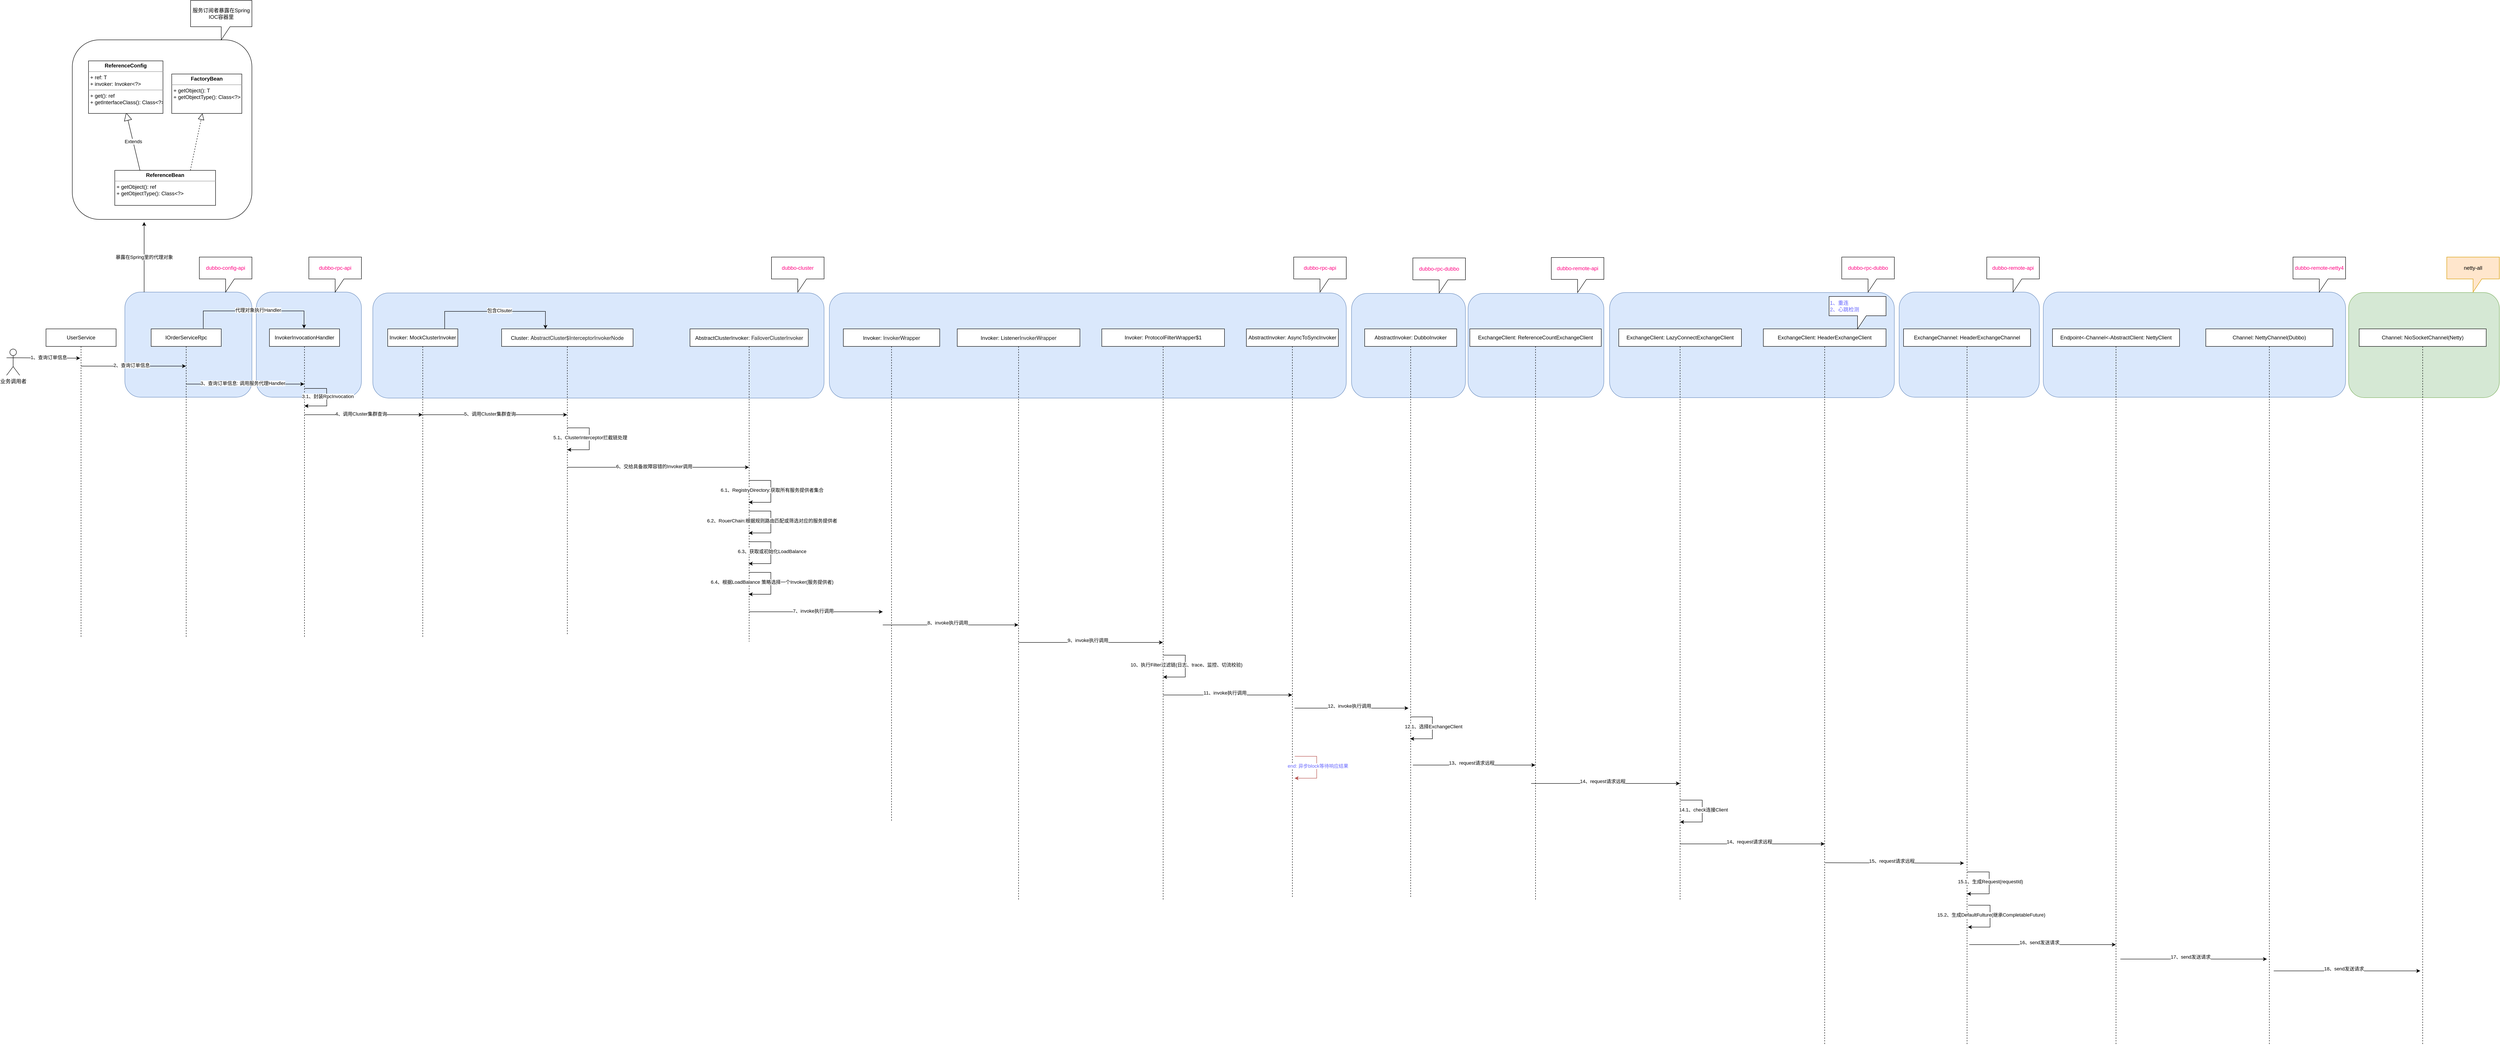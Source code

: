 <mxfile version="20.5.1" type="github">
  <diagram id="alsIJH0dxH7VT6bkP_m1" name="第 1 页">
    <mxGraphModel dx="2178" dy="2092" grid="1" gridSize="10" guides="1" tooltips="1" connect="1" arrows="1" fold="1" page="1" pageScale="1" pageWidth="827" pageHeight="1169" math="0" shadow="0">
      <root>
        <mxCell id="0" />
        <mxCell id="1" parent="0" />
        <mxCell id="d6OOqYtk-KvrDqmo5MSg-147" value="" style="rounded=1;whiteSpace=wrap;html=1;fillColor=#d5e8d4;strokeColor=#82b366;" vertex="1" parent="1">
          <mxGeometry x="5256" y="431" width="344" height="240" as="geometry" />
        </mxCell>
        <mxCell id="d6OOqYtk-KvrDqmo5MSg-145" value="" style="rounded=1;whiteSpace=wrap;html=1;fillColor=#dae8fc;strokeColor=#6c8ebf;" vertex="1" parent="1">
          <mxGeometry x="4559" y="430" width="690" height="240" as="geometry" />
        </mxCell>
        <mxCell id="d6OOqYtk-KvrDqmo5MSg-142" value="" style="rounded=1;whiteSpace=wrap;html=1;fillColor=#dae8fc;strokeColor=#6c8ebf;" vertex="1" parent="1">
          <mxGeometry x="4230" y="430" width="320" height="240" as="geometry" />
        </mxCell>
        <mxCell id="d6OOqYtk-KvrDqmo5MSg-141" value="" style="rounded=1;whiteSpace=wrap;html=1;fillColor=#dae8fc;strokeColor=#6c8ebf;" vertex="1" parent="1">
          <mxGeometry x="3569" y="431" width="650" height="240" as="geometry" />
        </mxCell>
        <mxCell id="d6OOqYtk-KvrDqmo5MSg-139" value="" style="rounded=1;whiteSpace=wrap;html=1;fillColor=#dae8fc;strokeColor=#6c8ebf;" vertex="1" parent="1">
          <mxGeometry x="3246" y="433" width="310" height="237" as="geometry" />
        </mxCell>
        <mxCell id="d6OOqYtk-KvrDqmo5MSg-81" value="ExchangeClient: ReferenceCountExchangeClient" style="shape=umlLifeline;perimeter=lifelinePerimeter;whiteSpace=wrap;html=1;container=1;collapsible=0;recursiveResize=0;outlineConnect=0;" vertex="1" parent="1">
          <mxGeometry x="3250" y="514" width="300" height="1304" as="geometry" />
        </mxCell>
        <mxCell id="d6OOqYtk-KvrDqmo5MSg-84" value="" style="endArrow=classic;html=1;rounded=0;" edge="1" parent="d6OOqYtk-KvrDqmo5MSg-81" target="d6OOqYtk-KvrDqmo5MSg-81">
          <mxGeometry width="50" height="50" relative="1" as="geometry">
            <mxPoint x="-130" y="996" as="sourcePoint" />
            <mxPoint x="130" y="996" as="targetPoint" />
          </mxGeometry>
        </mxCell>
        <mxCell id="d6OOqYtk-KvrDqmo5MSg-85" value="13、request请求远程" style="edgeLabel;html=1;align=center;verticalAlign=middle;resizable=0;points=[];" vertex="1" connectable="0" parent="d6OOqYtk-KvrDqmo5MSg-84">
          <mxGeometry x="-0.044" y="2" relative="1" as="geometry">
            <mxPoint y="-3" as="offset" />
          </mxGeometry>
        </mxCell>
        <mxCell id="d6OOqYtk-KvrDqmo5MSg-91" value="" style="endArrow=classic;html=1;rounded=0;" edge="1" parent="d6OOqYtk-KvrDqmo5MSg-81" target="d6OOqYtk-KvrDqmo5MSg-88">
          <mxGeometry width="50" height="50" relative="1" as="geometry">
            <mxPoint x="140" y="1038" as="sourcePoint" />
            <mxPoint x="409.5" y="1038" as="targetPoint" />
          </mxGeometry>
        </mxCell>
        <mxCell id="d6OOqYtk-KvrDqmo5MSg-92" value="14、request请求远程" style="edgeLabel;html=1;align=center;verticalAlign=middle;resizable=0;points=[];" vertex="1" connectable="0" parent="d6OOqYtk-KvrDqmo5MSg-91">
          <mxGeometry x="-0.044" y="2" relative="1" as="geometry">
            <mxPoint y="-3" as="offset" />
          </mxGeometry>
        </mxCell>
        <mxCell id="d6OOqYtk-KvrDqmo5MSg-136" value="" style="rounded=1;whiteSpace=wrap;html=1;fillColor=#dae8fc;strokeColor=#6c8ebf;" vertex="1" parent="1">
          <mxGeometry x="2980" y="433" width="260" height="238" as="geometry" />
        </mxCell>
        <mxCell id="d6OOqYtk-KvrDqmo5MSg-134" value="" style="rounded=1;whiteSpace=wrap;html=1;fillColor=#dae8fc;strokeColor=#6c8ebf;" vertex="1" parent="1">
          <mxGeometry x="1788" y="432" width="1180" height="240" as="geometry" />
        </mxCell>
        <mxCell id="d6OOqYtk-KvrDqmo5MSg-126" value="" style="rounded=1;whiteSpace=wrap;html=1;fillColor=#dae8fc;strokeColor=#6c8ebf;" vertex="1" parent="1">
          <mxGeometry x="746" y="432" width="1030" height="240" as="geometry" />
        </mxCell>
        <mxCell id="d6OOqYtk-KvrDqmo5MSg-125" value="" style="rounded=1;whiteSpace=wrap;html=1;fillColor=#dae8fc;strokeColor=#6c8ebf;" vertex="1" parent="1">
          <mxGeometry x="480" y="430" width="240" height="240" as="geometry" />
        </mxCell>
        <mxCell id="d6OOqYtk-KvrDqmo5MSg-121" value="" style="rounded=1;whiteSpace=wrap;html=1;fillColor=#dae8fc;strokeColor=#6c8ebf;" vertex="1" parent="1">
          <mxGeometry x="180" y="430" width="290" height="240" as="geometry" />
        </mxCell>
        <mxCell id="d6OOqYtk-KvrDqmo5MSg-16" value="" style="rounded=1;whiteSpace=wrap;html=1;" vertex="1" parent="1">
          <mxGeometry x="60" y="-146" width="410" height="410" as="geometry" />
        </mxCell>
        <mxCell id="d6OOqYtk-KvrDqmo5MSg-7" value="" style="endArrow=block;dashed=1;endFill=0;endSize=12;html=1;rounded=0;exitX=0.75;exitY=0;exitDx=0;exitDy=0;" edge="1" parent="1" source="d6OOqYtk-KvrDqmo5MSg-11">
          <mxGeometry width="160" relative="1" as="geometry">
            <mxPoint x="307" y="122" as="sourcePoint" />
            <mxPoint x="357" y="22" as="targetPoint" />
          </mxGeometry>
        </mxCell>
        <mxCell id="d6OOqYtk-KvrDqmo5MSg-10" value="Extends" style="endArrow=block;endSize=16;endFill=0;html=1;rounded=0;entryX=0.633;entryY=0.975;entryDx=0;entryDy=0;entryPerimeter=0;exitX=0.25;exitY=0;exitDx=0;exitDy=0;" edge="1" parent="1" source="d6OOqYtk-KvrDqmo5MSg-11">
          <mxGeometry width="160" relative="1" as="geometry">
            <mxPoint x="257" y="126" as="sourcePoint" />
            <mxPoint x="182.96" y="20" as="targetPoint" />
          </mxGeometry>
        </mxCell>
        <mxCell id="d6OOqYtk-KvrDqmo5MSg-11" value="&lt;p style=&quot;margin:0px;margin-top:4px;text-align:center;&quot;&gt;&lt;b&gt;ReferenceBean&lt;/b&gt;&lt;/p&gt;&lt;hr size=&quot;1&quot;&gt;&lt;p style=&quot;margin:0px;margin-left:4px;&quot;&gt;+ getObject(): ref&lt;br&gt;+ getObjectType(): Class&amp;lt;?&amp;gt;&lt;/p&gt;" style="verticalAlign=top;align=left;overflow=fill;fontSize=12;fontFamily=Helvetica;html=1;" vertex="1" parent="1">
          <mxGeometry x="157" y="152" width="230" height="80" as="geometry" />
        </mxCell>
        <mxCell id="d6OOqYtk-KvrDqmo5MSg-12" value="&lt;p style=&quot;margin:0px;margin-top:4px;text-align:center;&quot;&gt;&lt;b&gt;FactoryBean&lt;/b&gt;&lt;/p&gt;&lt;hr size=&quot;1&quot;&gt;&lt;p style=&quot;margin:0px;margin-left:4px;&quot;&gt;+ getObject(): T&lt;/p&gt;&lt;p style=&quot;margin:0px;margin-left:4px;&quot;&gt;+ getObjectType(): Class&amp;lt;?&amp;gt;&lt;/p&gt;" style="verticalAlign=top;align=left;overflow=fill;fontSize=12;fontFamily=Helvetica;html=1;" vertex="1" parent="1">
          <mxGeometry x="287" y="-68" width="160" height="90" as="geometry" />
        </mxCell>
        <mxCell id="d6OOqYtk-KvrDqmo5MSg-13" value="&lt;p style=&quot;margin:0px;margin-top:4px;text-align:center;&quot;&gt;&lt;b&gt;ReferenceConfig&lt;/b&gt;&lt;/p&gt;&lt;hr size=&quot;1&quot;&gt;&lt;p style=&quot;margin:0px;margin-left:4px;&quot;&gt;+ ref: T&lt;br&gt;+ invoker: Invoker&amp;lt;?&amp;gt;&lt;/p&gt;&lt;hr size=&quot;1&quot;&gt;&lt;p style=&quot;margin:0px;margin-left:4px;&quot;&gt;+ get(): ref&lt;br&gt;+ getInterfaceClass(): Class&amp;lt;?&amp;gt;&lt;br&gt;&lt;br&gt;&lt;br&gt;&lt;/p&gt;" style="verticalAlign=top;align=left;overflow=fill;fontSize=12;fontFamily=Helvetica;html=1;" vertex="1" parent="1">
          <mxGeometry x="97" y="-98" width="170" height="120" as="geometry" />
        </mxCell>
        <mxCell id="d6OOqYtk-KvrDqmo5MSg-17" value="服务订阅者暴露在Spring IOC容器里" style="shape=callout;whiteSpace=wrap;html=1;perimeter=calloutPerimeter;" vertex="1" parent="1">
          <mxGeometry x="330" y="-236" width="140" height="90" as="geometry" />
        </mxCell>
        <mxCell id="d6OOqYtk-KvrDqmo5MSg-18" value="业务调用者" style="shape=umlActor;verticalLabelPosition=bottom;verticalAlign=top;html=1;" vertex="1" parent="1">
          <mxGeometry x="-90" y="560" width="30" height="60" as="geometry" />
        </mxCell>
        <mxCell id="d6OOqYtk-KvrDqmo5MSg-20" value="" style="endArrow=classic;html=1;rounded=0;exitX=1;exitY=0.333;exitDx=0;exitDy=0;exitPerimeter=0;entryX=-0.01;entryY=0.218;entryDx=0;entryDy=0;entryPerimeter=0;" edge="1" parent="1">
          <mxGeometry width="50" height="50" relative="1" as="geometry">
            <mxPoint x="-60" y="580" as="sourcePoint" />
            <mxPoint x="78" y="580.92" as="targetPoint" />
          </mxGeometry>
        </mxCell>
        <mxCell id="d6OOqYtk-KvrDqmo5MSg-25" value="1、查询订单信息" style="edgeLabel;html=1;align=center;verticalAlign=middle;resizable=0;points=[];" vertex="1" connectable="0" parent="d6OOqYtk-KvrDqmo5MSg-20">
          <mxGeometry x="-0.044" y="2" relative="1" as="geometry">
            <mxPoint as="offset" />
          </mxGeometry>
        </mxCell>
        <mxCell id="d6OOqYtk-KvrDqmo5MSg-21" value="暴露在Spring里的代理对象" style="endArrow=classic;html=1;rounded=0;" edge="1" parent="1">
          <mxGeometry width="50" height="50" relative="1" as="geometry">
            <mxPoint x="224" y="430" as="sourcePoint" />
            <mxPoint x="224" y="270" as="targetPoint" />
          </mxGeometry>
        </mxCell>
        <mxCell id="d6OOqYtk-KvrDqmo5MSg-24" value="UserService" style="shape=umlLifeline;perimeter=lifelinePerimeter;whiteSpace=wrap;html=1;container=1;collapsible=0;recursiveResize=0;outlineConnect=0;" vertex="1" parent="1">
          <mxGeometry y="514" width="160" height="706" as="geometry" />
        </mxCell>
        <mxCell id="d6OOqYtk-KvrDqmo5MSg-26" value="IOrderServiceRpc" style="shape=umlLifeline;perimeter=lifelinePerimeter;whiteSpace=wrap;html=1;container=1;collapsible=0;recursiveResize=0;outlineConnect=0;" vertex="1" parent="1">
          <mxGeometry x="240" y="514" width="160" height="706" as="geometry" />
        </mxCell>
        <mxCell id="d6OOqYtk-KvrDqmo5MSg-28" value="InvokerInvocationHandler" style="shape=umlLifeline;perimeter=lifelinePerimeter;whiteSpace=wrap;html=1;container=1;collapsible=0;recursiveResize=0;outlineConnect=0;" vertex="1" parent="1">
          <mxGeometry x="510" y="514" width="160" height="706" as="geometry" />
        </mxCell>
        <mxCell id="d6OOqYtk-KvrDqmo5MSg-79" value="" style="endArrow=classic;html=1;rounded=0;exitX=1;exitY=0.333;exitDx=0;exitDy=0;exitPerimeter=0;" edge="1" parent="d6OOqYtk-KvrDqmo5MSg-28" target="d6OOqYtk-KvrDqmo5MSg-28">
          <mxGeometry width="50" height="50" relative="1" as="geometry">
            <mxPoint x="80.5" y="136" as="sourcePoint" />
            <mxPoint x="80" y="186" as="targetPoint" />
            <Array as="points">
              <mxPoint x="130.5" y="136" />
              <mxPoint x="131" y="176" />
            </Array>
          </mxGeometry>
        </mxCell>
        <mxCell id="d6OOqYtk-KvrDqmo5MSg-80" value="3.1、封装RpcInvocation" style="edgeLabel;html=1;align=center;verticalAlign=middle;resizable=0;points=[];" vertex="1" connectable="0" parent="d6OOqYtk-KvrDqmo5MSg-79">
          <mxGeometry x="-0.044" y="2" relative="1" as="geometry">
            <mxPoint as="offset" />
          </mxGeometry>
        </mxCell>
        <mxCell id="d6OOqYtk-KvrDqmo5MSg-29" value="Invoker: MockClusterInvoker" style="shape=umlLifeline;perimeter=lifelinePerimeter;whiteSpace=wrap;html=1;container=1;collapsible=0;recursiveResize=0;outlineConnect=0;" vertex="1" parent="1">
          <mxGeometry x="780" y="514" width="160" height="706" as="geometry" />
        </mxCell>
        <mxCell id="d6OOqYtk-KvrDqmo5MSg-38" value="" style="endArrow=classic;html=1;rounded=0;exitX=1;exitY=0.333;exitDx=0;exitDy=0;exitPerimeter=0;" edge="1" parent="d6OOqYtk-KvrDqmo5MSg-29">
          <mxGeometry width="50" height="50" relative="1" as="geometry">
            <mxPoint x="-190" y="196" as="sourcePoint" />
            <mxPoint x="79.5" y="196" as="targetPoint" />
          </mxGeometry>
        </mxCell>
        <mxCell id="d6OOqYtk-KvrDqmo5MSg-39" value="4、调用Cluster集群查询" style="edgeLabel;html=1;align=center;verticalAlign=middle;resizable=0;points=[];" vertex="1" connectable="0" parent="d6OOqYtk-KvrDqmo5MSg-38">
          <mxGeometry x="-0.044" y="2" relative="1" as="geometry">
            <mxPoint as="offset" />
          </mxGeometry>
        </mxCell>
        <mxCell id="d6OOqYtk-KvrDqmo5MSg-31" value="" style="endArrow=classic;html=1;rounded=0;" edge="1" parent="1">
          <mxGeometry width="50" height="50" relative="1" as="geometry">
            <mxPoint x="359" y="513" as="sourcePoint" />
            <mxPoint x="589" y="513" as="targetPoint" />
            <Array as="points">
              <mxPoint x="359" y="473" />
              <mxPoint x="589" y="473" />
            </Array>
          </mxGeometry>
        </mxCell>
        <mxCell id="d6OOqYtk-KvrDqmo5MSg-32" value="代理对象执行Handler" style="edgeLabel;html=1;align=center;verticalAlign=middle;resizable=0;points=[];" vertex="1" connectable="0" parent="d6OOqYtk-KvrDqmo5MSg-31">
          <mxGeometry x="0.065" y="2" relative="1" as="geometry">
            <mxPoint as="offset" />
          </mxGeometry>
        </mxCell>
        <mxCell id="d6OOqYtk-KvrDqmo5MSg-34" value="" style="endArrow=classic;html=1;rounded=0;exitX=1;exitY=0.333;exitDx=0;exitDy=0;exitPerimeter=0;" edge="1" parent="1">
          <mxGeometry width="50" height="50" relative="1" as="geometry">
            <mxPoint x="80" y="599" as="sourcePoint" />
            <mxPoint x="319.5" y="599" as="targetPoint" />
          </mxGeometry>
        </mxCell>
        <mxCell id="d6OOqYtk-KvrDqmo5MSg-35" value="2、查询订单信息" style="edgeLabel;html=1;align=center;verticalAlign=middle;resizable=0;points=[];" vertex="1" connectable="0" parent="d6OOqYtk-KvrDqmo5MSg-34">
          <mxGeometry x="-0.044" y="2" relative="1" as="geometry">
            <mxPoint as="offset" />
          </mxGeometry>
        </mxCell>
        <mxCell id="d6OOqYtk-KvrDqmo5MSg-36" value="" style="endArrow=classic;html=1;rounded=0;exitX=1;exitY=0.333;exitDx=0;exitDy=0;exitPerimeter=0;" edge="1" parent="1">
          <mxGeometry width="50" height="50" relative="1" as="geometry">
            <mxPoint x="320" y="640" as="sourcePoint" />
            <mxPoint x="589.5" y="640" as="targetPoint" />
          </mxGeometry>
        </mxCell>
        <mxCell id="d6OOqYtk-KvrDqmo5MSg-37" value="3、查询订单信息: 调用服务代理Handler" style="edgeLabel;html=1;align=center;verticalAlign=middle;resizable=0;points=[];" vertex="1" connectable="0" parent="d6OOqYtk-KvrDqmo5MSg-36">
          <mxGeometry x="-0.044" y="2" relative="1" as="geometry">
            <mxPoint as="offset" />
          </mxGeometry>
        </mxCell>
        <mxCell id="d6OOqYtk-KvrDqmo5MSg-40" value="Cluster:&amp;nbsp;&lt;span style=&quot;font-family: &amp;quot;Helvetica Neue&amp;quot;, Helvetica, sans-serif; font-size: 1em; background-color: rgb(248, 248, 248); color: rgba(0, 0, 0, 0.85); text-align: start;&quot;&gt;AbstractCluster$InterceptorInvokerNode&lt;/span&gt;" style="shape=umlLifeline;perimeter=lifelinePerimeter;whiteSpace=wrap;html=1;container=1;collapsible=0;recursiveResize=0;outlineConnect=0;" vertex="1" parent="1">
          <mxGeometry x="1040" y="514" width="300" height="700" as="geometry" />
        </mxCell>
        <mxCell id="d6OOqYtk-KvrDqmo5MSg-41" value="" style="endArrow=classic;html=1;rounded=0;exitX=1;exitY=0.333;exitDx=0;exitDy=0;exitPerimeter=0;" edge="1" parent="d6OOqYtk-KvrDqmo5MSg-40" target="d6OOqYtk-KvrDqmo5MSg-40">
          <mxGeometry width="50" height="50" relative="1" as="geometry">
            <mxPoint x="-190" y="196" as="sourcePoint" />
            <mxPoint x="79.5" y="196" as="targetPoint" />
          </mxGeometry>
        </mxCell>
        <mxCell id="d6OOqYtk-KvrDqmo5MSg-42" value="5、调用Cluster集群查询" style="edgeLabel;html=1;align=center;verticalAlign=middle;resizable=0;points=[];" vertex="1" connectable="0" parent="d6OOqYtk-KvrDqmo5MSg-41">
          <mxGeometry x="-0.044" y="2" relative="1" as="geometry">
            <mxPoint as="offset" />
          </mxGeometry>
        </mxCell>
        <mxCell id="d6OOqYtk-KvrDqmo5MSg-43" value="" style="endArrow=classic;html=1;rounded=0;exitX=1;exitY=0.333;exitDx=0;exitDy=0;exitPerimeter=0;" edge="1" parent="1" target="d6OOqYtk-KvrDqmo5MSg-40">
          <mxGeometry width="50" height="50" relative="1" as="geometry">
            <mxPoint x="1190" y="740" as="sourcePoint" />
            <mxPoint x="1360" y="880" as="targetPoint" />
            <Array as="points">
              <mxPoint x="1240" y="740" />
              <mxPoint x="1240" y="790" />
            </Array>
          </mxGeometry>
        </mxCell>
        <mxCell id="d6OOqYtk-KvrDqmo5MSg-44" value="5.1、ClusterInterceptor拦截链处理" style="edgeLabel;html=1;align=center;verticalAlign=middle;resizable=0;points=[];" vertex="1" connectable="0" parent="d6OOqYtk-KvrDqmo5MSg-43">
          <mxGeometry x="-0.044" y="2" relative="1" as="geometry">
            <mxPoint as="offset" />
          </mxGeometry>
        </mxCell>
        <mxCell id="d6OOqYtk-KvrDqmo5MSg-45" value="" style="endArrow=classic;html=1;rounded=0;" edge="1" parent="1">
          <mxGeometry width="50" height="50" relative="1" as="geometry">
            <mxPoint x="910" y="514" as="sourcePoint" />
            <mxPoint x="1140" y="514" as="targetPoint" />
            <Array as="points">
              <mxPoint x="910" y="474" />
              <mxPoint x="1140" y="474" />
            </Array>
          </mxGeometry>
        </mxCell>
        <mxCell id="d6OOqYtk-KvrDqmo5MSg-46" value="包含Clsuter" style="edgeLabel;html=1;align=center;verticalAlign=middle;resizable=0;points=[];" vertex="1" connectable="0" parent="d6OOqYtk-KvrDqmo5MSg-45">
          <mxGeometry x="0.065" y="2" relative="1" as="geometry">
            <mxPoint as="offset" />
          </mxGeometry>
        </mxCell>
        <mxCell id="d6OOqYtk-KvrDqmo5MSg-47" value="AbstractClusterInvoker:&amp;nbsp;&lt;span style=&quot;font-family: &amp;quot;Helvetica Neue&amp;quot;, Helvetica, sans-serif; font-size: 1em; background-color: rgb(248, 248, 248); color: rgba(0, 0, 0, 0.85); text-align: start;&quot;&gt;FailoverClusterInvoker&lt;/span&gt;" style="shape=umlLifeline;perimeter=lifelinePerimeter;whiteSpace=wrap;html=1;container=1;collapsible=0;recursiveResize=0;outlineConnect=0;" vertex="1" parent="1">
          <mxGeometry x="1470" y="514" width="270" height="714" as="geometry" />
        </mxCell>
        <mxCell id="d6OOqYtk-KvrDqmo5MSg-51" value="" style="endArrow=classic;html=1;rounded=0;exitX=1;exitY=0.333;exitDx=0;exitDy=0;exitPerimeter=0;" edge="1" parent="d6OOqYtk-KvrDqmo5MSg-47">
          <mxGeometry width="50" height="50" relative="1" as="geometry">
            <mxPoint x="134.5" y="346" as="sourcePoint" />
            <mxPoint x="134" y="396" as="targetPoint" />
            <Array as="points">
              <mxPoint x="184.5" y="346" />
              <mxPoint x="184.5" y="396" />
            </Array>
          </mxGeometry>
        </mxCell>
        <mxCell id="d6OOqYtk-KvrDqmo5MSg-52" value="6.1、RegistryDirectory:获取所有服务提供者集合" style="edgeLabel;html=1;align=center;verticalAlign=middle;resizable=0;points=[];" vertex="1" connectable="0" parent="d6OOqYtk-KvrDqmo5MSg-51">
          <mxGeometry x="-0.044" y="2" relative="1" as="geometry">
            <mxPoint as="offset" />
          </mxGeometry>
        </mxCell>
        <mxCell id="d6OOqYtk-KvrDqmo5MSg-53" value="" style="endArrow=classic;html=1;rounded=0;exitX=1;exitY=0.333;exitDx=0;exitDy=0;exitPerimeter=0;" edge="1" parent="d6OOqYtk-KvrDqmo5MSg-47">
          <mxGeometry width="50" height="50" relative="1" as="geometry">
            <mxPoint x="134.5" y="416" as="sourcePoint" />
            <mxPoint x="134" y="466" as="targetPoint" />
            <Array as="points">
              <mxPoint x="184.5" y="416" />
              <mxPoint x="184.5" y="466" />
            </Array>
          </mxGeometry>
        </mxCell>
        <mxCell id="d6OOqYtk-KvrDqmo5MSg-54" value="6.2、RouerChain:根据规则路由匹配或筛选对应的服务提供者" style="edgeLabel;html=1;align=center;verticalAlign=middle;resizable=0;points=[];" vertex="1" connectable="0" parent="d6OOqYtk-KvrDqmo5MSg-53">
          <mxGeometry x="-0.044" y="2" relative="1" as="geometry">
            <mxPoint as="offset" />
          </mxGeometry>
        </mxCell>
        <mxCell id="d6OOqYtk-KvrDqmo5MSg-55" value="" style="endArrow=classic;html=1;rounded=0;exitX=1;exitY=0.333;exitDx=0;exitDy=0;exitPerimeter=0;" edge="1" parent="d6OOqYtk-KvrDqmo5MSg-47">
          <mxGeometry width="50" height="50" relative="1" as="geometry">
            <mxPoint x="134.5" y="486" as="sourcePoint" />
            <mxPoint x="134" y="536" as="targetPoint" />
            <Array as="points">
              <mxPoint x="184.5" y="486" />
              <mxPoint x="184.5" y="536" />
            </Array>
          </mxGeometry>
        </mxCell>
        <mxCell id="d6OOqYtk-KvrDqmo5MSg-56" value="6.3、获取或初始化LoadBalance" style="edgeLabel;html=1;align=center;verticalAlign=middle;resizable=0;points=[];" vertex="1" connectable="0" parent="d6OOqYtk-KvrDqmo5MSg-55">
          <mxGeometry x="-0.044" y="2" relative="1" as="geometry">
            <mxPoint as="offset" />
          </mxGeometry>
        </mxCell>
        <mxCell id="d6OOqYtk-KvrDqmo5MSg-57" value="" style="endArrow=classic;html=1;rounded=0;exitX=1;exitY=0.333;exitDx=0;exitDy=0;exitPerimeter=0;" edge="1" parent="d6OOqYtk-KvrDqmo5MSg-47">
          <mxGeometry width="50" height="50" relative="1" as="geometry">
            <mxPoint x="134.5" y="556" as="sourcePoint" />
            <mxPoint x="134" y="606" as="targetPoint" />
            <Array as="points">
              <mxPoint x="184.5" y="556" />
              <mxPoint x="184.5" y="606" />
            </Array>
          </mxGeometry>
        </mxCell>
        <mxCell id="d6OOqYtk-KvrDqmo5MSg-58" value="6.4、根据LoadBalance 策略选择一个Invoker(服务提供者)" style="edgeLabel;html=1;align=center;verticalAlign=middle;resizable=0;points=[];" vertex="1" connectable="0" parent="d6OOqYtk-KvrDqmo5MSg-57">
          <mxGeometry x="-0.044" y="2" relative="1" as="geometry">
            <mxPoint as="offset" />
          </mxGeometry>
        </mxCell>
        <mxCell id="d6OOqYtk-KvrDqmo5MSg-48" value="" style="endArrow=classic;html=1;rounded=0;exitX=1;exitY=0.333;exitDx=0;exitDy=0;exitPerimeter=0;" edge="1" parent="1" target="d6OOqYtk-KvrDqmo5MSg-47">
          <mxGeometry width="50" height="50" relative="1" as="geometry">
            <mxPoint x="1190" y="830" as="sourcePoint" />
            <mxPoint x="1459.5" y="830" as="targetPoint" />
          </mxGeometry>
        </mxCell>
        <mxCell id="d6OOqYtk-KvrDqmo5MSg-49" value="6、交给具备故障容错的Invoker调用" style="edgeLabel;html=1;align=center;verticalAlign=middle;resizable=0;points=[];" vertex="1" connectable="0" parent="d6OOqYtk-KvrDqmo5MSg-48">
          <mxGeometry x="-0.044" y="2" relative="1" as="geometry">
            <mxPoint as="offset" />
          </mxGeometry>
        </mxCell>
        <mxCell id="d6OOqYtk-KvrDqmo5MSg-64" value="Invoker: ProtocolFilterWrapper$1" style="shape=umlLifeline;perimeter=lifelinePerimeter;whiteSpace=wrap;html=1;container=1;collapsible=0;recursiveResize=0;outlineConnect=0;" vertex="1" parent="1">
          <mxGeometry x="2410" y="514" width="280" height="1306" as="geometry" />
        </mxCell>
        <mxCell id="d6OOqYtk-KvrDqmo5MSg-65" value="" style="endArrow=classic;html=1;rounded=0;" edge="1" parent="d6OOqYtk-KvrDqmo5MSg-64" source="d6OOqYtk-KvrDqmo5MSg-61">
          <mxGeometry width="50" height="50" relative="1" as="geometry">
            <mxPoint x="-170" y="716" as="sourcePoint" />
            <mxPoint x="139.5" y="716" as="targetPoint" />
          </mxGeometry>
        </mxCell>
        <mxCell id="d6OOqYtk-KvrDqmo5MSg-66" value="9、invoke执行调用" style="edgeLabel;html=1;align=center;verticalAlign=middle;resizable=0;points=[];" vertex="1" connectable="0" parent="d6OOqYtk-KvrDqmo5MSg-65">
          <mxGeometry x="-0.044" y="2" relative="1" as="geometry">
            <mxPoint y="-3" as="offset" />
          </mxGeometry>
        </mxCell>
        <mxCell id="d6OOqYtk-KvrDqmo5MSg-67" value="" style="endArrow=classic;html=1;rounded=0;exitX=1;exitY=0.333;exitDx=0;exitDy=0;exitPerimeter=0;" edge="1" parent="d6OOqYtk-KvrDqmo5MSg-64">
          <mxGeometry width="50" height="50" relative="1" as="geometry">
            <mxPoint x="140.5" y="745" as="sourcePoint" />
            <mxPoint x="140" y="795" as="targetPoint" />
            <Array as="points">
              <mxPoint x="190.5" y="745" />
              <mxPoint x="190.5" y="795" />
            </Array>
          </mxGeometry>
        </mxCell>
        <mxCell id="d6OOqYtk-KvrDqmo5MSg-68" value="10、执行Filter过滤链(日志、trace、监控、切流校验)" style="edgeLabel;html=1;align=center;verticalAlign=middle;resizable=0;points=[];" vertex="1" connectable="0" parent="d6OOqYtk-KvrDqmo5MSg-67">
          <mxGeometry x="-0.044" y="2" relative="1" as="geometry">
            <mxPoint as="offset" />
          </mxGeometry>
        </mxCell>
        <mxCell id="d6OOqYtk-KvrDqmo5MSg-70" value="" style="endArrow=classic;html=1;rounded=0;" edge="1" parent="d6OOqYtk-KvrDqmo5MSg-64" target="d6OOqYtk-KvrDqmo5MSg-69">
          <mxGeometry width="50" height="50" relative="1" as="geometry">
            <mxPoint x="140" y="836" as="sourcePoint" />
            <mxPoint x="410" y="836" as="targetPoint" />
          </mxGeometry>
        </mxCell>
        <mxCell id="d6OOqYtk-KvrDqmo5MSg-71" value="11、invoke执行调用" style="edgeLabel;html=1;align=center;verticalAlign=middle;resizable=0;points=[];" vertex="1" connectable="0" parent="d6OOqYtk-KvrDqmo5MSg-70">
          <mxGeometry x="-0.044" y="2" relative="1" as="geometry">
            <mxPoint y="-3" as="offset" />
          </mxGeometry>
        </mxCell>
        <mxCell id="d6OOqYtk-KvrDqmo5MSg-69" value="AbstractInvoker: AsyncToSyncInvoker" style="shape=umlLifeline;perimeter=lifelinePerimeter;whiteSpace=wrap;html=1;container=1;collapsible=0;recursiveResize=0;outlineConnect=0;" vertex="1" parent="1">
          <mxGeometry x="2740" y="514" width="210" height="1300" as="geometry" />
        </mxCell>
        <mxCell id="d6OOqYtk-KvrDqmo5MSg-86" value="" style="endArrow=classic;html=1;rounded=0;exitX=1;exitY=0.333;exitDx=0;exitDy=0;exitPerimeter=0;fillColor=#f8cecc;strokeColor=#b85450;" edge="1" parent="d6OOqYtk-KvrDqmo5MSg-69">
          <mxGeometry width="50" height="50" relative="1" as="geometry">
            <mxPoint x="110.5" y="976" as="sourcePoint" />
            <mxPoint x="110" y="1026" as="targetPoint" />
            <Array as="points">
              <mxPoint x="160.5" y="976" />
              <mxPoint x="160.5" y="1026" />
            </Array>
          </mxGeometry>
        </mxCell>
        <mxCell id="d6OOqYtk-KvrDqmo5MSg-87" value="&lt;font color=&quot;#6666ff&quot;&gt;end: 异步block等待响应结果&lt;/font&gt;" style="edgeLabel;html=1;align=center;verticalAlign=middle;resizable=0;points=[];" vertex="1" connectable="0" parent="d6OOqYtk-KvrDqmo5MSg-86">
          <mxGeometry x="-0.044" y="2" relative="1" as="geometry">
            <mxPoint as="offset" />
          </mxGeometry>
        </mxCell>
        <mxCell id="d6OOqYtk-KvrDqmo5MSg-74" value="AbstractInvoker: DubboInvoker" style="shape=umlLifeline;perimeter=lifelinePerimeter;whiteSpace=wrap;html=1;container=1;collapsible=0;recursiveResize=0;outlineConnect=0;" vertex="1" parent="1">
          <mxGeometry x="3010" y="514" width="210" height="1300" as="geometry" />
        </mxCell>
        <mxCell id="d6OOqYtk-KvrDqmo5MSg-75" value="" style="endArrow=classic;html=1;rounded=0;exitX=1;exitY=0.333;exitDx=0;exitDy=0;exitPerimeter=0;" edge="1" parent="d6OOqYtk-KvrDqmo5MSg-74">
          <mxGeometry width="50" height="50" relative="1" as="geometry">
            <mxPoint x="104.5" y="886" as="sourcePoint" />
            <mxPoint x="104" y="936" as="targetPoint" />
            <Array as="points">
              <mxPoint x="154.5" y="886" />
              <mxPoint x="154.5" y="936" />
            </Array>
          </mxGeometry>
        </mxCell>
        <mxCell id="d6OOqYtk-KvrDqmo5MSg-76" value="12.1、选择ExchangeClient" style="edgeLabel;html=1;align=center;verticalAlign=middle;resizable=0;points=[];" vertex="1" connectable="0" parent="d6OOqYtk-KvrDqmo5MSg-75">
          <mxGeometry x="-0.044" y="2" relative="1" as="geometry">
            <mxPoint as="offset" />
          </mxGeometry>
        </mxCell>
        <mxCell id="d6OOqYtk-KvrDqmo5MSg-77" value="" style="endArrow=classic;html=1;rounded=0;" edge="1" parent="d6OOqYtk-KvrDqmo5MSg-74">
          <mxGeometry width="50" height="50" relative="1" as="geometry">
            <mxPoint x="-160" y="866" as="sourcePoint" />
            <mxPoint x="100" y="866" as="targetPoint" />
          </mxGeometry>
        </mxCell>
        <mxCell id="d6OOqYtk-KvrDqmo5MSg-78" value="12、invoke执行调用" style="edgeLabel;html=1;align=center;verticalAlign=middle;resizable=0;points=[];" vertex="1" connectable="0" parent="d6OOqYtk-KvrDqmo5MSg-77">
          <mxGeometry x="-0.044" y="2" relative="1" as="geometry">
            <mxPoint y="-3" as="offset" />
          </mxGeometry>
        </mxCell>
        <mxCell id="d6OOqYtk-KvrDqmo5MSg-88" value="ExchangeClient: LazyConnectExchangeClient" style="shape=umlLifeline;perimeter=lifelinePerimeter;whiteSpace=wrap;html=1;container=1;collapsible=0;recursiveResize=0;outlineConnect=0;" vertex="1" parent="1">
          <mxGeometry x="3590" y="514" width="280" height="1304" as="geometry" />
        </mxCell>
        <mxCell id="d6OOqYtk-KvrDqmo5MSg-89" value="" style="endArrow=classic;html=1;rounded=0;exitX=1;exitY=0.333;exitDx=0;exitDy=0;exitPerimeter=0;" edge="1" parent="d6OOqYtk-KvrDqmo5MSg-88">
          <mxGeometry width="50" height="50" relative="1" as="geometry">
            <mxPoint x="140.5" y="1076" as="sourcePoint" />
            <mxPoint x="140" y="1126" as="targetPoint" />
            <Array as="points">
              <mxPoint x="190.5" y="1076" />
              <mxPoint x="190.5" y="1126" />
            </Array>
          </mxGeometry>
        </mxCell>
        <mxCell id="d6OOqYtk-KvrDqmo5MSg-90" value="14.1、check连接Client" style="edgeLabel;html=1;align=center;verticalAlign=middle;resizable=0;points=[];" vertex="1" connectable="0" parent="d6OOqYtk-KvrDqmo5MSg-89">
          <mxGeometry x="-0.044" y="2" relative="1" as="geometry">
            <mxPoint as="offset" />
          </mxGeometry>
        </mxCell>
        <mxCell id="d6OOqYtk-KvrDqmo5MSg-95" value="ExchangeClient: HeaderExchangeClient" style="shape=umlLifeline;perimeter=lifelinePerimeter;whiteSpace=wrap;html=1;container=1;collapsible=0;recursiveResize=0;outlineConnect=0;" vertex="1" parent="1">
          <mxGeometry x="3920" y="514" width="280" height="1636" as="geometry" />
        </mxCell>
        <mxCell id="d6OOqYtk-KvrDqmo5MSg-98" value="" style="endArrow=classic;html=1;rounded=0;" edge="1" parent="d6OOqYtk-KvrDqmo5MSg-95">
          <mxGeometry width="50" height="50" relative="1" as="geometry">
            <mxPoint x="-190" y="1176" as="sourcePoint" />
            <mxPoint x="140" y="1176" as="targetPoint" />
          </mxGeometry>
        </mxCell>
        <mxCell id="d6OOqYtk-KvrDqmo5MSg-99" value="14、request请求远程" style="edgeLabel;html=1;align=center;verticalAlign=middle;resizable=0;points=[];" vertex="1" connectable="0" parent="d6OOqYtk-KvrDqmo5MSg-98">
          <mxGeometry x="-0.044" y="2" relative="1" as="geometry">
            <mxPoint y="-3" as="offset" />
          </mxGeometry>
        </mxCell>
        <mxCell id="d6OOqYtk-KvrDqmo5MSg-100" value="1、重连&lt;br&gt;2、心跳检测" style="shape=callout;whiteSpace=wrap;html=1;perimeter=calloutPerimeter;fontColor=#6666FF;align=left;" vertex="1" parent="1">
          <mxGeometry x="4070" y="440" width="130" height="74" as="geometry" />
        </mxCell>
        <mxCell id="d6OOqYtk-KvrDqmo5MSg-101" value="ExchangeChannel: HeaderExchangeChannel" style="shape=umlLifeline;perimeter=lifelinePerimeter;whiteSpace=wrap;html=1;container=1;collapsible=0;recursiveResize=0;outlineConnect=0;" vertex="1" parent="1">
          <mxGeometry x="4240" y="514" width="290" height="1636" as="geometry" />
        </mxCell>
        <mxCell id="d6OOqYtk-KvrDqmo5MSg-102" value="" style="endArrow=classic;html=1;rounded=0;exitX=1;exitY=0.333;exitDx=0;exitDy=0;exitPerimeter=0;" edge="1" parent="d6OOqYtk-KvrDqmo5MSg-101">
          <mxGeometry width="50" height="50" relative="1" as="geometry">
            <mxPoint x="145.5" y="1240" as="sourcePoint" />
            <mxPoint x="145" y="1290" as="targetPoint" />
            <Array as="points">
              <mxPoint x="195.5" y="1240" />
              <mxPoint x="195.5" y="1290" />
            </Array>
          </mxGeometry>
        </mxCell>
        <mxCell id="d6OOqYtk-KvrDqmo5MSg-103" value="15.1、生成Request(requestId)" style="edgeLabel;html=1;align=center;verticalAlign=middle;resizable=0;points=[];" vertex="1" connectable="0" parent="d6OOqYtk-KvrDqmo5MSg-102">
          <mxGeometry x="-0.044" y="2" relative="1" as="geometry">
            <mxPoint as="offset" />
          </mxGeometry>
        </mxCell>
        <mxCell id="d6OOqYtk-KvrDqmo5MSg-104" value="" style="endArrow=classic;html=1;rounded=0;" edge="1" parent="d6OOqYtk-KvrDqmo5MSg-101">
          <mxGeometry width="50" height="50" relative="1" as="geometry">
            <mxPoint x="-179" y="1219" as="sourcePoint" />
            <mxPoint x="138" y="1220" as="targetPoint" />
          </mxGeometry>
        </mxCell>
        <mxCell id="d6OOqYtk-KvrDqmo5MSg-105" value="15、request请求远程" style="edgeLabel;html=1;align=center;verticalAlign=middle;resizable=0;points=[];" vertex="1" connectable="0" parent="d6OOqYtk-KvrDqmo5MSg-104">
          <mxGeometry x="-0.044" y="2" relative="1" as="geometry">
            <mxPoint y="-3" as="offset" />
          </mxGeometry>
        </mxCell>
        <mxCell id="d6OOqYtk-KvrDqmo5MSg-106" value="" style="endArrow=classic;html=1;rounded=0;exitX=1;exitY=0.333;exitDx=0;exitDy=0;exitPerimeter=0;" edge="1" parent="d6OOqYtk-KvrDqmo5MSg-101">
          <mxGeometry width="50" height="50" relative="1" as="geometry">
            <mxPoint x="147.5" y="1316" as="sourcePoint" />
            <mxPoint x="147" y="1366" as="targetPoint" />
            <Array as="points">
              <mxPoint x="197.5" y="1316" />
              <mxPoint x="197.5" y="1366" />
            </Array>
          </mxGeometry>
        </mxCell>
        <mxCell id="d6OOqYtk-KvrDqmo5MSg-107" value="15.2、生成DefaultFulture(继承CompletableFuture)" style="edgeLabel;html=1;align=center;verticalAlign=middle;resizable=0;points=[];" vertex="1" connectable="0" parent="d6OOqYtk-KvrDqmo5MSg-106">
          <mxGeometry x="-0.044" y="2" relative="1" as="geometry">
            <mxPoint as="offset" />
          </mxGeometry>
        </mxCell>
        <mxCell id="d6OOqYtk-KvrDqmo5MSg-108" value="Endpoint&amp;lt;-Channel&amp;lt;-AbstractClient: NettyClient" style="shape=umlLifeline;perimeter=lifelinePerimeter;whiteSpace=wrap;html=1;container=1;collapsible=0;recursiveResize=0;outlineConnect=0;" vertex="1" parent="1">
          <mxGeometry x="4580" y="514" width="290" height="1636" as="geometry" />
        </mxCell>
        <mxCell id="d6OOqYtk-KvrDqmo5MSg-111" value="" style="endArrow=classic;html=1;rounded=0;" edge="1" parent="d6OOqYtk-KvrDqmo5MSg-108" target="d6OOqYtk-KvrDqmo5MSg-108">
          <mxGeometry width="50" height="50" relative="1" as="geometry">
            <mxPoint x="-190" y="1406" as="sourcePoint" />
            <mxPoint x="127" y="1407" as="targetPoint" />
          </mxGeometry>
        </mxCell>
        <mxCell id="d6OOqYtk-KvrDqmo5MSg-112" value="16、send发送请求" style="edgeLabel;html=1;align=center;verticalAlign=middle;resizable=0;points=[];" vertex="1" connectable="0" parent="d6OOqYtk-KvrDqmo5MSg-111">
          <mxGeometry x="-0.044" y="2" relative="1" as="geometry">
            <mxPoint y="-3" as="offset" />
          </mxGeometry>
        </mxCell>
        <mxCell id="d6OOqYtk-KvrDqmo5MSg-115" value="Channel: NettyChannel(Dubbo)" style="shape=umlLifeline;perimeter=lifelinePerimeter;whiteSpace=wrap;html=1;container=1;collapsible=0;recursiveResize=0;outlineConnect=0;" vertex="1" parent="1">
          <mxGeometry x="4930" y="514" width="290" height="1636" as="geometry" />
        </mxCell>
        <mxCell id="d6OOqYtk-KvrDqmo5MSg-116" value="" style="endArrow=classic;html=1;rounded=0;" edge="1" parent="d6OOqYtk-KvrDqmo5MSg-115">
          <mxGeometry width="50" height="50" relative="1" as="geometry">
            <mxPoint x="-195" y="1439" as="sourcePoint" />
            <mxPoint x="139.5" y="1439" as="targetPoint" />
          </mxGeometry>
        </mxCell>
        <mxCell id="d6OOqYtk-KvrDqmo5MSg-117" value="17、send发送请求" style="edgeLabel;html=1;align=center;verticalAlign=middle;resizable=0;points=[];" vertex="1" connectable="0" parent="d6OOqYtk-KvrDqmo5MSg-116">
          <mxGeometry x="-0.044" y="2" relative="1" as="geometry">
            <mxPoint y="-3" as="offset" />
          </mxGeometry>
        </mxCell>
        <mxCell id="d6OOqYtk-KvrDqmo5MSg-118" value="Channel: NioSocketChannel(Netty)" style="shape=umlLifeline;perimeter=lifelinePerimeter;whiteSpace=wrap;html=1;container=1;collapsible=0;recursiveResize=0;outlineConnect=0;" vertex="1" parent="1">
          <mxGeometry x="5280" y="514" width="290" height="1636" as="geometry" />
        </mxCell>
        <mxCell id="d6OOqYtk-KvrDqmo5MSg-119" value="" style="endArrow=classic;html=1;rounded=0;" edge="1" parent="d6OOqYtk-KvrDqmo5MSg-118">
          <mxGeometry width="50" height="50" relative="1" as="geometry">
            <mxPoint x="-195" y="1466" as="sourcePoint" />
            <mxPoint x="139.5" y="1466" as="targetPoint" />
          </mxGeometry>
        </mxCell>
        <mxCell id="d6OOqYtk-KvrDqmo5MSg-120" value="18、send发送请求" style="edgeLabel;html=1;align=center;verticalAlign=middle;resizable=0;points=[];" vertex="1" connectable="0" parent="d6OOqYtk-KvrDqmo5MSg-119">
          <mxGeometry x="-0.044" y="2" relative="1" as="geometry">
            <mxPoint y="-3" as="offset" />
          </mxGeometry>
        </mxCell>
        <mxCell id="d6OOqYtk-KvrDqmo5MSg-127" value="dubbo-config-api" style="shape=callout;whiteSpace=wrap;html=1;perimeter=calloutPerimeter;fontColor=#FF0080;" vertex="1" parent="1">
          <mxGeometry x="350" y="350" width="120" height="80" as="geometry" />
        </mxCell>
        <mxCell id="d6OOqYtk-KvrDqmo5MSg-128" value="dubbo-rpc-api" style="shape=callout;whiteSpace=wrap;html=1;perimeter=calloutPerimeter;fontColor=#FF0080;" vertex="1" parent="1">
          <mxGeometry x="600" y="350" width="120" height="80" as="geometry" />
        </mxCell>
        <mxCell id="d6OOqYtk-KvrDqmo5MSg-129" value="dubbo-cluster" style="shape=callout;whiteSpace=wrap;html=1;perimeter=calloutPerimeter;fontColor=#FF0080;" vertex="1" parent="1">
          <mxGeometry x="1656" y="350" width="120" height="80" as="geometry" />
        </mxCell>
        <mxCell id="d6OOqYtk-KvrDqmo5MSg-50" value="Invoker:&amp;nbsp;&lt;span style=&quot;font-family: &amp;quot;Helvetica Neue&amp;quot;, Helvetica, sans-serif; font-size: 1em; background-color: rgb(248, 248, 248); color: rgba(0, 0, 0, 0.85); text-align: start;&quot;&gt;InvokerWrapper&lt;/span&gt;" style="shape=umlLifeline;perimeter=lifelinePerimeter;whiteSpace=wrap;html=1;container=1;collapsible=0;recursiveResize=0;outlineConnect=0;" vertex="1" parent="1">
          <mxGeometry x="1820" y="514" width="220" height="1126" as="geometry" />
        </mxCell>
        <mxCell id="d6OOqYtk-KvrDqmo5MSg-59" value="" style="endArrow=classic;html=1;rounded=0;" edge="1" parent="d6OOqYtk-KvrDqmo5MSg-50" source="d6OOqYtk-KvrDqmo5MSg-47">
          <mxGeometry width="50" height="50" relative="1" as="geometry">
            <mxPoint x="-250" y="646" as="sourcePoint" />
            <mxPoint x="90" y="646" as="targetPoint" />
          </mxGeometry>
        </mxCell>
        <mxCell id="d6OOqYtk-KvrDqmo5MSg-60" value="7、invoke执行调用" style="edgeLabel;html=1;align=center;verticalAlign=middle;resizable=0;points=[];" vertex="1" connectable="0" parent="d6OOqYtk-KvrDqmo5MSg-59">
          <mxGeometry x="-0.044" y="2" relative="1" as="geometry">
            <mxPoint as="offset" />
          </mxGeometry>
        </mxCell>
        <mxCell id="d6OOqYtk-KvrDqmo5MSg-61" value="Invoker: Listener&lt;span style=&quot;font-family: &amp;quot;Helvetica Neue&amp;quot;, Helvetica, sans-serif; font-size: 1em; background-color: rgb(248, 248, 248); color: rgba(0, 0, 0, 0.85); text-align: start;&quot;&gt;InvokerWrapper&lt;/span&gt;" style="shape=umlLifeline;perimeter=lifelinePerimeter;whiteSpace=wrap;html=1;container=1;collapsible=0;recursiveResize=0;outlineConnect=0;" vertex="1" parent="1">
          <mxGeometry x="2080" y="514" width="280" height="1306" as="geometry" />
        </mxCell>
        <mxCell id="d6OOqYtk-KvrDqmo5MSg-62" value="" style="endArrow=classic;html=1;rounded=0;" edge="1" parent="d6OOqYtk-KvrDqmo5MSg-61" target="d6OOqYtk-KvrDqmo5MSg-61">
          <mxGeometry width="50" height="50" relative="1" as="geometry">
            <mxPoint x="-170" y="676" as="sourcePoint" />
            <mxPoint x="130" y="676" as="targetPoint" />
          </mxGeometry>
        </mxCell>
        <mxCell id="d6OOqYtk-KvrDqmo5MSg-63" value="8、invoke执行调用" style="edgeLabel;html=1;align=center;verticalAlign=middle;resizable=0;points=[];" vertex="1" connectable="0" parent="d6OOqYtk-KvrDqmo5MSg-62">
          <mxGeometry x="-0.044" y="2" relative="1" as="geometry">
            <mxPoint y="-3" as="offset" />
          </mxGeometry>
        </mxCell>
        <mxCell id="d6OOqYtk-KvrDqmo5MSg-135" value="dubbo-rpc-api" style="shape=callout;whiteSpace=wrap;html=1;perimeter=calloutPerimeter;fontColor=#FF0080;" vertex="1" parent="1">
          <mxGeometry x="2848" y="350" width="120" height="80" as="geometry" />
        </mxCell>
        <mxCell id="d6OOqYtk-KvrDqmo5MSg-137" value="dubbo-rpc-dubbo" style="shape=callout;whiteSpace=wrap;html=1;perimeter=calloutPerimeter;fontColor=#FF0080;" vertex="1" parent="1">
          <mxGeometry x="3120" y="352" width="120" height="80" as="geometry" />
        </mxCell>
        <mxCell id="d6OOqYtk-KvrDqmo5MSg-140" value="dubbo-remote-api" style="shape=callout;whiteSpace=wrap;html=1;perimeter=calloutPerimeter;fontColor=#FF0080;" vertex="1" parent="1">
          <mxGeometry x="3436" y="351" width="120" height="80" as="geometry" />
        </mxCell>
        <mxCell id="d6OOqYtk-KvrDqmo5MSg-143" value="dubbo-remote-api" style="shape=callout;whiteSpace=wrap;html=1;perimeter=calloutPerimeter;fontColor=#FF0080;" vertex="1" parent="1">
          <mxGeometry x="4430" y="350" width="120" height="80" as="geometry" />
        </mxCell>
        <mxCell id="d6OOqYtk-KvrDqmo5MSg-144" value="dubbo-rpc-dubbo" style="shape=callout;whiteSpace=wrap;html=1;perimeter=calloutPerimeter;fontColor=#FF0080;" vertex="1" parent="1">
          <mxGeometry x="4099" y="350" width="120" height="80" as="geometry" />
        </mxCell>
        <mxCell id="d6OOqYtk-KvrDqmo5MSg-146" value="dubbo-remote-netty4" style="shape=callout;whiteSpace=wrap;html=1;perimeter=calloutPerimeter;fontColor=#FF0080;" vertex="1" parent="1">
          <mxGeometry x="5129" y="350" width="120" height="80" as="geometry" />
        </mxCell>
        <mxCell id="d6OOqYtk-KvrDqmo5MSg-149" value="netty-all" style="shape=callout;whiteSpace=wrap;html=1;perimeter=calloutPerimeter;fillColor=#ffe6cc;strokeColor=#d79b00;" vertex="1" parent="1">
          <mxGeometry x="5480" y="350" width="120" height="80" as="geometry" />
        </mxCell>
      </root>
    </mxGraphModel>
  </diagram>
</mxfile>
